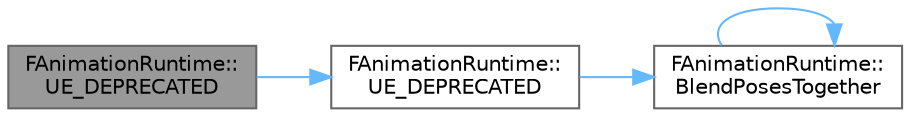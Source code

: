 digraph "FAnimationRuntime::UE_DEPRECATED"
{
 // INTERACTIVE_SVG=YES
 // LATEX_PDF_SIZE
  bgcolor="transparent";
  edge [fontname=Helvetica,fontsize=10,labelfontname=Helvetica,labelfontsize=10];
  node [fontname=Helvetica,fontsize=10,shape=box,height=0.2,width=0.4];
  rankdir="LR";
  Node1 [id="Node000001",label="FAnimationRuntime::\lUE_DEPRECATED",height=0.2,width=0.4,color="gray40", fillcolor="grey60", style="filled", fontcolor="black",tooltip="Blend Array of Transforms by weight."];
  Node1 -> Node2 [id="edge1_Node000001_Node000002",color="steelblue1",style="solid",tooltip=" "];
  Node2 [id="Node000002",label="FAnimationRuntime::\lUE_DEPRECATED",height=0.2,width=0.4,color="grey40", fillcolor="white", style="filled",URL="$d9/d74/classFAnimationRuntime.html#a78545ad3f25a23755278c20314d26d5a",tooltip="Blends together a set of poses, each with a given weight."];
  Node2 -> Node3 [id="edge2_Node000002_Node000003",color="steelblue1",style="solid",tooltip=" "];
  Node3 [id="Node000003",label="FAnimationRuntime::\lBlendPosesTogether",height=0.2,width=0.4,color="grey40", fillcolor="white", style="filled",URL="$d9/d74/classFAnimationRuntime.html#a7dbeb33bd7e15399a2ecca36de816088",tooltip=" "];
  Node3 -> Node3 [id="edge3_Node000003_Node000003",color="steelblue1",style="solid",tooltip=" "];
}
